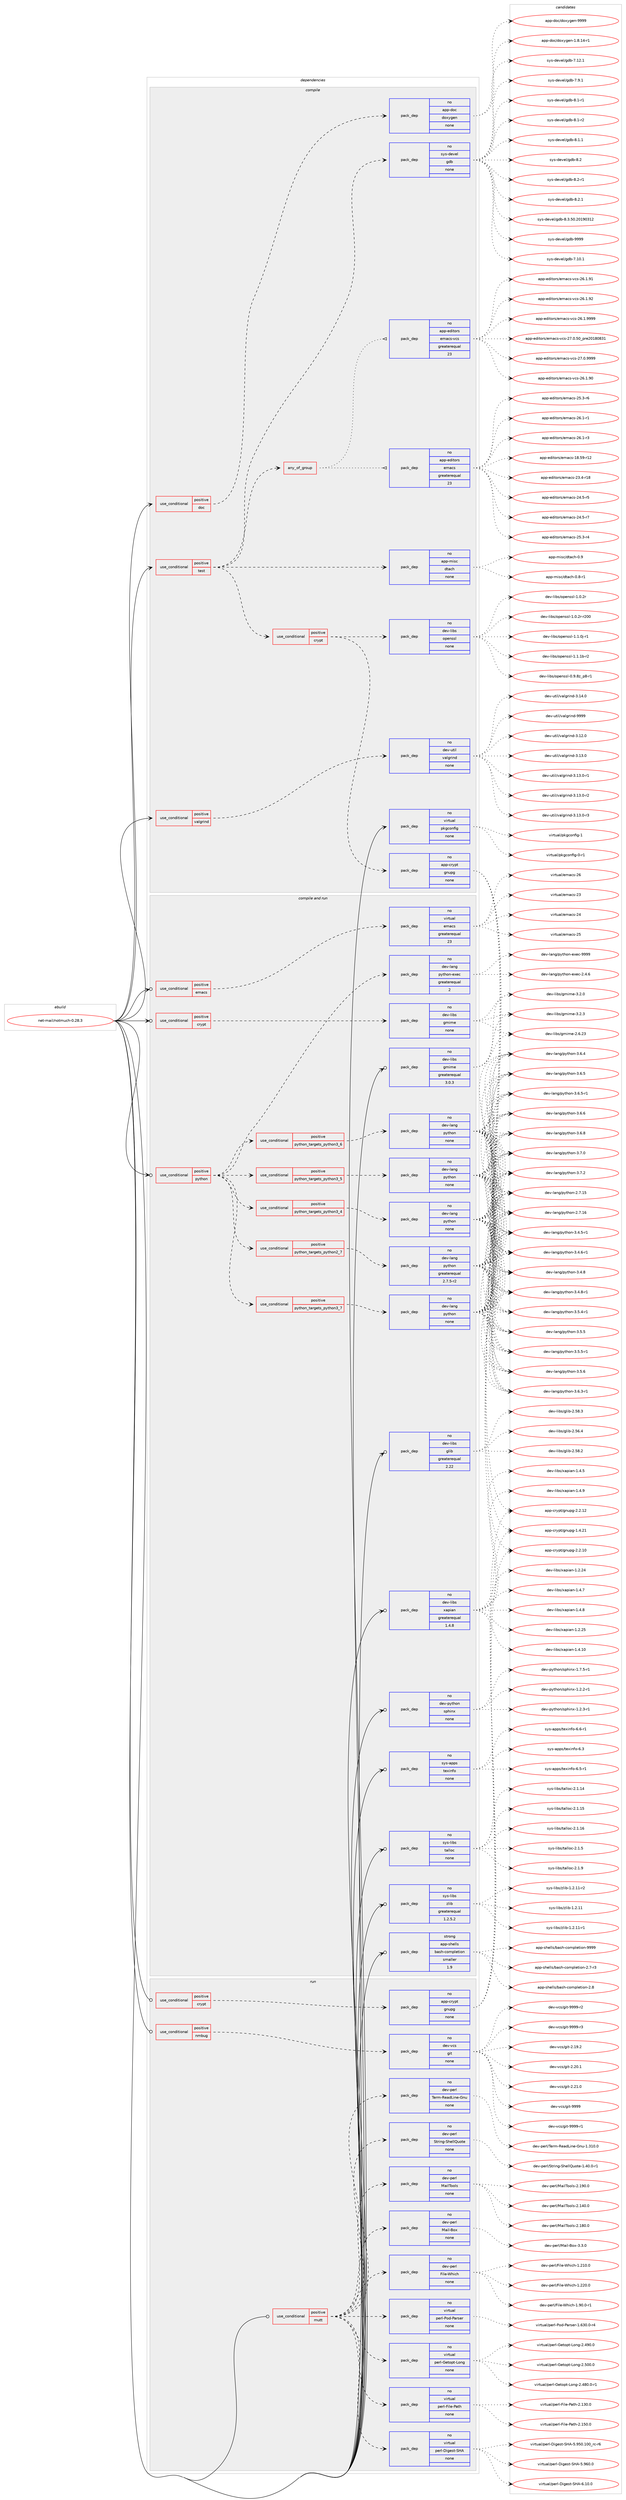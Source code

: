 digraph prolog {

# *************
# Graph options
# *************

newrank=true;
concentrate=true;
compound=true;
graph [rankdir=LR,fontname=Helvetica,fontsize=10,ranksep=1.5];#, ranksep=2.5, nodesep=0.2];
edge  [arrowhead=vee];
node  [fontname=Helvetica,fontsize=10];

# **********
# The ebuild
# **********

subgraph cluster_leftcol {
color=gray;
rank=same;
label=<<i>ebuild</i>>;
id [label="net-mail/notmuch-0.28.3", color=red, width=4, href="../net-mail/notmuch-0.28.3.svg"];
}

# ****************
# The dependencies
# ****************

subgraph cluster_midcol {
color=gray;
label=<<i>dependencies</i>>;
subgraph cluster_compile {
fillcolor="#eeeeee";
style=filled;
label=<<i>compile</i>>;
subgraph cond219 {
dependency1649 [label=<<TABLE BORDER="0" CELLBORDER="1" CELLSPACING="0" CELLPADDING="4"><TR><TD ROWSPAN="3" CELLPADDING="10">use_conditional</TD></TR><TR><TD>positive</TD></TR><TR><TD>doc</TD></TR></TABLE>>, shape=none, color=red];
subgraph pack1374 {
dependency1650 [label=<<TABLE BORDER="0" CELLBORDER="1" CELLSPACING="0" CELLPADDING="4" WIDTH="220"><TR><TD ROWSPAN="6" CELLPADDING="30">pack_dep</TD></TR><TR><TD WIDTH="110">no</TD></TR><TR><TD>app-doc</TD></TR><TR><TD>doxygen</TD></TR><TR><TD>none</TD></TR><TR><TD></TD></TR></TABLE>>, shape=none, color=blue];
}
dependency1649:e -> dependency1650:w [weight=20,style="dashed",arrowhead="vee"];
}
id:e -> dependency1649:w [weight=20,style="solid",arrowhead="vee"];
subgraph cond220 {
dependency1651 [label=<<TABLE BORDER="0" CELLBORDER="1" CELLSPACING="0" CELLPADDING="4"><TR><TD ROWSPAN="3" CELLPADDING="10">use_conditional</TD></TR><TR><TD>positive</TD></TR><TR><TD>test</TD></TR></TABLE>>, shape=none, color=red];
subgraph pack1375 {
dependency1652 [label=<<TABLE BORDER="0" CELLBORDER="1" CELLSPACING="0" CELLPADDING="4" WIDTH="220"><TR><TD ROWSPAN="6" CELLPADDING="30">pack_dep</TD></TR><TR><TD WIDTH="110">no</TD></TR><TR><TD>app-misc</TD></TR><TR><TD>dtach</TD></TR><TR><TD>none</TD></TR><TR><TD></TD></TR></TABLE>>, shape=none, color=blue];
}
dependency1651:e -> dependency1652:w [weight=20,style="dashed",arrowhead="vee"];
subgraph any55 {
dependency1653 [label=<<TABLE BORDER="0" CELLBORDER="1" CELLSPACING="0" CELLPADDING="4"><TR><TD CELLPADDING="10">any_of_group</TD></TR></TABLE>>, shape=none, color=red];subgraph pack1376 {
dependency1654 [label=<<TABLE BORDER="0" CELLBORDER="1" CELLSPACING="0" CELLPADDING="4" WIDTH="220"><TR><TD ROWSPAN="6" CELLPADDING="30">pack_dep</TD></TR><TR><TD WIDTH="110">no</TD></TR><TR><TD>app-editors</TD></TR><TR><TD>emacs</TD></TR><TR><TD>greaterequal</TD></TR><TR><TD>23</TD></TR></TABLE>>, shape=none, color=blue];
}
dependency1653:e -> dependency1654:w [weight=20,style="dotted",arrowhead="oinv"];
subgraph pack1377 {
dependency1655 [label=<<TABLE BORDER="0" CELLBORDER="1" CELLSPACING="0" CELLPADDING="4" WIDTH="220"><TR><TD ROWSPAN="6" CELLPADDING="30">pack_dep</TD></TR><TR><TD WIDTH="110">no</TD></TR><TR><TD>app-editors</TD></TR><TR><TD>emacs-vcs</TD></TR><TR><TD>greaterequal</TD></TR><TR><TD>23</TD></TR></TABLE>>, shape=none, color=blue];
}
dependency1653:e -> dependency1655:w [weight=20,style="dotted",arrowhead="oinv"];
}
dependency1651:e -> dependency1653:w [weight=20,style="dashed",arrowhead="vee"];
subgraph pack1378 {
dependency1656 [label=<<TABLE BORDER="0" CELLBORDER="1" CELLSPACING="0" CELLPADDING="4" WIDTH="220"><TR><TD ROWSPAN="6" CELLPADDING="30">pack_dep</TD></TR><TR><TD WIDTH="110">no</TD></TR><TR><TD>sys-devel</TD></TR><TR><TD>gdb</TD></TR><TR><TD>none</TD></TR><TR><TD></TD></TR></TABLE>>, shape=none, color=blue];
}
dependency1651:e -> dependency1656:w [weight=20,style="dashed",arrowhead="vee"];
subgraph cond221 {
dependency1657 [label=<<TABLE BORDER="0" CELLBORDER="1" CELLSPACING="0" CELLPADDING="4"><TR><TD ROWSPAN="3" CELLPADDING="10">use_conditional</TD></TR><TR><TD>positive</TD></TR><TR><TD>crypt</TD></TR></TABLE>>, shape=none, color=red];
subgraph pack1379 {
dependency1658 [label=<<TABLE BORDER="0" CELLBORDER="1" CELLSPACING="0" CELLPADDING="4" WIDTH="220"><TR><TD ROWSPAN="6" CELLPADDING="30">pack_dep</TD></TR><TR><TD WIDTH="110">no</TD></TR><TR><TD>app-crypt</TD></TR><TR><TD>gnupg</TD></TR><TR><TD>none</TD></TR><TR><TD></TD></TR></TABLE>>, shape=none, color=blue];
}
dependency1657:e -> dependency1658:w [weight=20,style="dashed",arrowhead="vee"];
subgraph pack1380 {
dependency1659 [label=<<TABLE BORDER="0" CELLBORDER="1" CELLSPACING="0" CELLPADDING="4" WIDTH="220"><TR><TD ROWSPAN="6" CELLPADDING="30">pack_dep</TD></TR><TR><TD WIDTH="110">no</TD></TR><TR><TD>dev-libs</TD></TR><TR><TD>openssl</TD></TR><TR><TD>none</TD></TR><TR><TD></TD></TR></TABLE>>, shape=none, color=blue];
}
dependency1657:e -> dependency1659:w [weight=20,style="dashed",arrowhead="vee"];
}
dependency1651:e -> dependency1657:w [weight=20,style="dashed",arrowhead="vee"];
}
id:e -> dependency1651:w [weight=20,style="solid",arrowhead="vee"];
subgraph cond222 {
dependency1660 [label=<<TABLE BORDER="0" CELLBORDER="1" CELLSPACING="0" CELLPADDING="4"><TR><TD ROWSPAN="3" CELLPADDING="10">use_conditional</TD></TR><TR><TD>positive</TD></TR><TR><TD>valgrind</TD></TR></TABLE>>, shape=none, color=red];
subgraph pack1381 {
dependency1661 [label=<<TABLE BORDER="0" CELLBORDER="1" CELLSPACING="0" CELLPADDING="4" WIDTH="220"><TR><TD ROWSPAN="6" CELLPADDING="30">pack_dep</TD></TR><TR><TD WIDTH="110">no</TD></TR><TR><TD>dev-util</TD></TR><TR><TD>valgrind</TD></TR><TR><TD>none</TD></TR><TR><TD></TD></TR></TABLE>>, shape=none, color=blue];
}
dependency1660:e -> dependency1661:w [weight=20,style="dashed",arrowhead="vee"];
}
id:e -> dependency1660:w [weight=20,style="solid",arrowhead="vee"];
subgraph pack1382 {
dependency1662 [label=<<TABLE BORDER="0" CELLBORDER="1" CELLSPACING="0" CELLPADDING="4" WIDTH="220"><TR><TD ROWSPAN="6" CELLPADDING="30">pack_dep</TD></TR><TR><TD WIDTH="110">no</TD></TR><TR><TD>virtual</TD></TR><TR><TD>pkgconfig</TD></TR><TR><TD>none</TD></TR><TR><TD></TD></TR></TABLE>>, shape=none, color=blue];
}
id:e -> dependency1662:w [weight=20,style="solid",arrowhead="vee"];
}
subgraph cluster_compileandrun {
fillcolor="#eeeeee";
style=filled;
label=<<i>compile and run</i>>;
subgraph cond223 {
dependency1663 [label=<<TABLE BORDER="0" CELLBORDER="1" CELLSPACING="0" CELLPADDING="4"><TR><TD ROWSPAN="3" CELLPADDING="10">use_conditional</TD></TR><TR><TD>positive</TD></TR><TR><TD>crypt</TD></TR></TABLE>>, shape=none, color=red];
subgraph pack1383 {
dependency1664 [label=<<TABLE BORDER="0" CELLBORDER="1" CELLSPACING="0" CELLPADDING="4" WIDTH="220"><TR><TD ROWSPAN="6" CELLPADDING="30">pack_dep</TD></TR><TR><TD WIDTH="110">no</TD></TR><TR><TD>dev-libs</TD></TR><TR><TD>gmime</TD></TR><TR><TD>none</TD></TR><TR><TD></TD></TR></TABLE>>, shape=none, color=blue];
}
dependency1663:e -> dependency1664:w [weight=20,style="dashed",arrowhead="vee"];
}
id:e -> dependency1663:w [weight=20,style="solid",arrowhead="odotvee"];
subgraph cond224 {
dependency1665 [label=<<TABLE BORDER="0" CELLBORDER="1" CELLSPACING="0" CELLPADDING="4"><TR><TD ROWSPAN="3" CELLPADDING="10">use_conditional</TD></TR><TR><TD>positive</TD></TR><TR><TD>emacs</TD></TR></TABLE>>, shape=none, color=red];
subgraph pack1384 {
dependency1666 [label=<<TABLE BORDER="0" CELLBORDER="1" CELLSPACING="0" CELLPADDING="4" WIDTH="220"><TR><TD ROWSPAN="6" CELLPADDING="30">pack_dep</TD></TR><TR><TD WIDTH="110">no</TD></TR><TR><TD>virtual</TD></TR><TR><TD>emacs</TD></TR><TR><TD>greaterequal</TD></TR><TR><TD>23</TD></TR></TABLE>>, shape=none, color=blue];
}
dependency1665:e -> dependency1666:w [weight=20,style="dashed",arrowhead="vee"];
}
id:e -> dependency1665:w [weight=20,style="solid",arrowhead="odotvee"];
subgraph cond225 {
dependency1667 [label=<<TABLE BORDER="0" CELLBORDER="1" CELLSPACING="0" CELLPADDING="4"><TR><TD ROWSPAN="3" CELLPADDING="10">use_conditional</TD></TR><TR><TD>positive</TD></TR><TR><TD>python</TD></TR></TABLE>>, shape=none, color=red];
subgraph cond226 {
dependency1668 [label=<<TABLE BORDER="0" CELLBORDER="1" CELLSPACING="0" CELLPADDING="4"><TR><TD ROWSPAN="3" CELLPADDING="10">use_conditional</TD></TR><TR><TD>positive</TD></TR><TR><TD>python_targets_python2_7</TD></TR></TABLE>>, shape=none, color=red];
subgraph pack1385 {
dependency1669 [label=<<TABLE BORDER="0" CELLBORDER="1" CELLSPACING="0" CELLPADDING="4" WIDTH="220"><TR><TD ROWSPAN="6" CELLPADDING="30">pack_dep</TD></TR><TR><TD WIDTH="110">no</TD></TR><TR><TD>dev-lang</TD></TR><TR><TD>python</TD></TR><TR><TD>greaterequal</TD></TR><TR><TD>2.7.5-r2</TD></TR></TABLE>>, shape=none, color=blue];
}
dependency1668:e -> dependency1669:w [weight=20,style="dashed",arrowhead="vee"];
}
dependency1667:e -> dependency1668:w [weight=20,style="dashed",arrowhead="vee"];
subgraph cond227 {
dependency1670 [label=<<TABLE BORDER="0" CELLBORDER="1" CELLSPACING="0" CELLPADDING="4"><TR><TD ROWSPAN="3" CELLPADDING="10">use_conditional</TD></TR><TR><TD>positive</TD></TR><TR><TD>python_targets_python3_4</TD></TR></TABLE>>, shape=none, color=red];
subgraph pack1386 {
dependency1671 [label=<<TABLE BORDER="0" CELLBORDER="1" CELLSPACING="0" CELLPADDING="4" WIDTH="220"><TR><TD ROWSPAN="6" CELLPADDING="30">pack_dep</TD></TR><TR><TD WIDTH="110">no</TD></TR><TR><TD>dev-lang</TD></TR><TR><TD>python</TD></TR><TR><TD>none</TD></TR><TR><TD></TD></TR></TABLE>>, shape=none, color=blue];
}
dependency1670:e -> dependency1671:w [weight=20,style="dashed",arrowhead="vee"];
}
dependency1667:e -> dependency1670:w [weight=20,style="dashed",arrowhead="vee"];
subgraph cond228 {
dependency1672 [label=<<TABLE BORDER="0" CELLBORDER="1" CELLSPACING="0" CELLPADDING="4"><TR><TD ROWSPAN="3" CELLPADDING="10">use_conditional</TD></TR><TR><TD>positive</TD></TR><TR><TD>python_targets_python3_5</TD></TR></TABLE>>, shape=none, color=red];
subgraph pack1387 {
dependency1673 [label=<<TABLE BORDER="0" CELLBORDER="1" CELLSPACING="0" CELLPADDING="4" WIDTH="220"><TR><TD ROWSPAN="6" CELLPADDING="30">pack_dep</TD></TR><TR><TD WIDTH="110">no</TD></TR><TR><TD>dev-lang</TD></TR><TR><TD>python</TD></TR><TR><TD>none</TD></TR><TR><TD></TD></TR></TABLE>>, shape=none, color=blue];
}
dependency1672:e -> dependency1673:w [weight=20,style="dashed",arrowhead="vee"];
}
dependency1667:e -> dependency1672:w [weight=20,style="dashed",arrowhead="vee"];
subgraph cond229 {
dependency1674 [label=<<TABLE BORDER="0" CELLBORDER="1" CELLSPACING="0" CELLPADDING="4"><TR><TD ROWSPAN="3" CELLPADDING="10">use_conditional</TD></TR><TR><TD>positive</TD></TR><TR><TD>python_targets_python3_6</TD></TR></TABLE>>, shape=none, color=red];
subgraph pack1388 {
dependency1675 [label=<<TABLE BORDER="0" CELLBORDER="1" CELLSPACING="0" CELLPADDING="4" WIDTH="220"><TR><TD ROWSPAN="6" CELLPADDING="30">pack_dep</TD></TR><TR><TD WIDTH="110">no</TD></TR><TR><TD>dev-lang</TD></TR><TR><TD>python</TD></TR><TR><TD>none</TD></TR><TR><TD></TD></TR></TABLE>>, shape=none, color=blue];
}
dependency1674:e -> dependency1675:w [weight=20,style="dashed",arrowhead="vee"];
}
dependency1667:e -> dependency1674:w [weight=20,style="dashed",arrowhead="vee"];
subgraph cond230 {
dependency1676 [label=<<TABLE BORDER="0" CELLBORDER="1" CELLSPACING="0" CELLPADDING="4"><TR><TD ROWSPAN="3" CELLPADDING="10">use_conditional</TD></TR><TR><TD>positive</TD></TR><TR><TD>python_targets_python3_7</TD></TR></TABLE>>, shape=none, color=red];
subgraph pack1389 {
dependency1677 [label=<<TABLE BORDER="0" CELLBORDER="1" CELLSPACING="0" CELLPADDING="4" WIDTH="220"><TR><TD ROWSPAN="6" CELLPADDING="30">pack_dep</TD></TR><TR><TD WIDTH="110">no</TD></TR><TR><TD>dev-lang</TD></TR><TR><TD>python</TD></TR><TR><TD>none</TD></TR><TR><TD></TD></TR></TABLE>>, shape=none, color=blue];
}
dependency1676:e -> dependency1677:w [weight=20,style="dashed",arrowhead="vee"];
}
dependency1667:e -> dependency1676:w [weight=20,style="dashed",arrowhead="vee"];
subgraph pack1390 {
dependency1678 [label=<<TABLE BORDER="0" CELLBORDER="1" CELLSPACING="0" CELLPADDING="4" WIDTH="220"><TR><TD ROWSPAN="6" CELLPADDING="30">pack_dep</TD></TR><TR><TD WIDTH="110">no</TD></TR><TR><TD>dev-lang</TD></TR><TR><TD>python-exec</TD></TR><TR><TD>greaterequal</TD></TR><TR><TD>2</TD></TR></TABLE>>, shape=none, color=blue];
}
dependency1667:e -> dependency1678:w [weight=20,style="dashed",arrowhead="vee"];
}
id:e -> dependency1667:w [weight=20,style="solid",arrowhead="odotvee"];
subgraph pack1391 {
dependency1679 [label=<<TABLE BORDER="0" CELLBORDER="1" CELLSPACING="0" CELLPADDING="4" WIDTH="220"><TR><TD ROWSPAN="6" CELLPADDING="30">pack_dep</TD></TR><TR><TD WIDTH="110">no</TD></TR><TR><TD>dev-libs</TD></TR><TR><TD>glib</TD></TR><TR><TD>greaterequal</TD></TR><TR><TD>2.22</TD></TR></TABLE>>, shape=none, color=blue];
}
id:e -> dependency1679:w [weight=20,style="solid",arrowhead="odotvee"];
subgraph pack1392 {
dependency1680 [label=<<TABLE BORDER="0" CELLBORDER="1" CELLSPACING="0" CELLPADDING="4" WIDTH="220"><TR><TD ROWSPAN="6" CELLPADDING="30">pack_dep</TD></TR><TR><TD WIDTH="110">no</TD></TR><TR><TD>dev-libs</TD></TR><TR><TD>gmime</TD></TR><TR><TD>greaterequal</TD></TR><TR><TD>3.0.3</TD></TR></TABLE>>, shape=none, color=blue];
}
id:e -> dependency1680:w [weight=20,style="solid",arrowhead="odotvee"];
subgraph pack1393 {
dependency1681 [label=<<TABLE BORDER="0" CELLBORDER="1" CELLSPACING="0" CELLPADDING="4" WIDTH="220"><TR><TD ROWSPAN="6" CELLPADDING="30">pack_dep</TD></TR><TR><TD WIDTH="110">no</TD></TR><TR><TD>dev-libs</TD></TR><TR><TD>xapian</TD></TR><TR><TD>greaterequal</TD></TR><TR><TD>1.4.8</TD></TR></TABLE>>, shape=none, color=blue];
}
id:e -> dependency1681:w [weight=20,style="solid",arrowhead="odotvee"];
subgraph pack1394 {
dependency1682 [label=<<TABLE BORDER="0" CELLBORDER="1" CELLSPACING="0" CELLPADDING="4" WIDTH="220"><TR><TD ROWSPAN="6" CELLPADDING="30">pack_dep</TD></TR><TR><TD WIDTH="110">no</TD></TR><TR><TD>dev-python</TD></TR><TR><TD>sphinx</TD></TR><TR><TD>none</TD></TR><TR><TD></TD></TR></TABLE>>, shape=none, color=blue];
}
id:e -> dependency1682:w [weight=20,style="solid",arrowhead="odotvee"];
subgraph pack1395 {
dependency1683 [label=<<TABLE BORDER="0" CELLBORDER="1" CELLSPACING="0" CELLPADDING="4" WIDTH="220"><TR><TD ROWSPAN="6" CELLPADDING="30">pack_dep</TD></TR><TR><TD WIDTH="110">no</TD></TR><TR><TD>sys-apps</TD></TR><TR><TD>texinfo</TD></TR><TR><TD>none</TD></TR><TR><TD></TD></TR></TABLE>>, shape=none, color=blue];
}
id:e -> dependency1683:w [weight=20,style="solid",arrowhead="odotvee"];
subgraph pack1396 {
dependency1684 [label=<<TABLE BORDER="0" CELLBORDER="1" CELLSPACING="0" CELLPADDING="4" WIDTH="220"><TR><TD ROWSPAN="6" CELLPADDING="30">pack_dep</TD></TR><TR><TD WIDTH="110">no</TD></TR><TR><TD>sys-libs</TD></TR><TR><TD>talloc</TD></TR><TR><TD>none</TD></TR><TR><TD></TD></TR></TABLE>>, shape=none, color=blue];
}
id:e -> dependency1684:w [weight=20,style="solid",arrowhead="odotvee"];
subgraph pack1397 {
dependency1685 [label=<<TABLE BORDER="0" CELLBORDER="1" CELLSPACING="0" CELLPADDING="4" WIDTH="220"><TR><TD ROWSPAN="6" CELLPADDING="30">pack_dep</TD></TR><TR><TD WIDTH="110">no</TD></TR><TR><TD>sys-libs</TD></TR><TR><TD>zlib</TD></TR><TR><TD>greaterequal</TD></TR><TR><TD>1.2.5.2</TD></TR></TABLE>>, shape=none, color=blue];
}
id:e -> dependency1685:w [weight=20,style="solid",arrowhead="odotvee"];
subgraph pack1398 {
dependency1686 [label=<<TABLE BORDER="0" CELLBORDER="1" CELLSPACING="0" CELLPADDING="4" WIDTH="220"><TR><TD ROWSPAN="6" CELLPADDING="30">pack_dep</TD></TR><TR><TD WIDTH="110">strong</TD></TR><TR><TD>app-shells</TD></TR><TR><TD>bash-completion</TD></TR><TR><TD>smaller</TD></TR><TR><TD>1.9</TD></TR></TABLE>>, shape=none, color=blue];
}
id:e -> dependency1686:w [weight=20,style="solid",arrowhead="odotvee"];
}
subgraph cluster_run {
fillcolor="#eeeeee";
style=filled;
label=<<i>run</i>>;
subgraph cond231 {
dependency1687 [label=<<TABLE BORDER="0" CELLBORDER="1" CELLSPACING="0" CELLPADDING="4"><TR><TD ROWSPAN="3" CELLPADDING="10">use_conditional</TD></TR><TR><TD>positive</TD></TR><TR><TD>crypt</TD></TR></TABLE>>, shape=none, color=red];
subgraph pack1399 {
dependency1688 [label=<<TABLE BORDER="0" CELLBORDER="1" CELLSPACING="0" CELLPADDING="4" WIDTH="220"><TR><TD ROWSPAN="6" CELLPADDING="30">pack_dep</TD></TR><TR><TD WIDTH="110">no</TD></TR><TR><TD>app-crypt</TD></TR><TR><TD>gnupg</TD></TR><TR><TD>none</TD></TR><TR><TD></TD></TR></TABLE>>, shape=none, color=blue];
}
dependency1687:e -> dependency1688:w [weight=20,style="dashed",arrowhead="vee"];
}
id:e -> dependency1687:w [weight=20,style="solid",arrowhead="odot"];
subgraph cond232 {
dependency1689 [label=<<TABLE BORDER="0" CELLBORDER="1" CELLSPACING="0" CELLPADDING="4"><TR><TD ROWSPAN="3" CELLPADDING="10">use_conditional</TD></TR><TR><TD>positive</TD></TR><TR><TD>mutt</TD></TR></TABLE>>, shape=none, color=red];
subgraph pack1400 {
dependency1690 [label=<<TABLE BORDER="0" CELLBORDER="1" CELLSPACING="0" CELLPADDING="4" WIDTH="220"><TR><TD ROWSPAN="6" CELLPADDING="30">pack_dep</TD></TR><TR><TD WIDTH="110">no</TD></TR><TR><TD>dev-perl</TD></TR><TR><TD>File-Which</TD></TR><TR><TD>none</TD></TR><TR><TD></TD></TR></TABLE>>, shape=none, color=blue];
}
dependency1689:e -> dependency1690:w [weight=20,style="dashed",arrowhead="vee"];
subgraph pack1401 {
dependency1691 [label=<<TABLE BORDER="0" CELLBORDER="1" CELLSPACING="0" CELLPADDING="4" WIDTH="220"><TR><TD ROWSPAN="6" CELLPADDING="30">pack_dep</TD></TR><TR><TD WIDTH="110">no</TD></TR><TR><TD>dev-perl</TD></TR><TR><TD>Mail-Box</TD></TR><TR><TD>none</TD></TR><TR><TD></TD></TR></TABLE>>, shape=none, color=blue];
}
dependency1689:e -> dependency1691:w [weight=20,style="dashed",arrowhead="vee"];
subgraph pack1402 {
dependency1692 [label=<<TABLE BORDER="0" CELLBORDER="1" CELLSPACING="0" CELLPADDING="4" WIDTH="220"><TR><TD ROWSPAN="6" CELLPADDING="30">pack_dep</TD></TR><TR><TD WIDTH="110">no</TD></TR><TR><TD>dev-perl</TD></TR><TR><TD>MailTools</TD></TR><TR><TD>none</TD></TR><TR><TD></TD></TR></TABLE>>, shape=none, color=blue];
}
dependency1689:e -> dependency1692:w [weight=20,style="dashed",arrowhead="vee"];
subgraph pack1403 {
dependency1693 [label=<<TABLE BORDER="0" CELLBORDER="1" CELLSPACING="0" CELLPADDING="4" WIDTH="220"><TR><TD ROWSPAN="6" CELLPADDING="30">pack_dep</TD></TR><TR><TD WIDTH="110">no</TD></TR><TR><TD>dev-perl</TD></TR><TR><TD>String-ShellQuote</TD></TR><TR><TD>none</TD></TR><TR><TD></TD></TR></TABLE>>, shape=none, color=blue];
}
dependency1689:e -> dependency1693:w [weight=20,style="dashed",arrowhead="vee"];
subgraph pack1404 {
dependency1694 [label=<<TABLE BORDER="0" CELLBORDER="1" CELLSPACING="0" CELLPADDING="4" WIDTH="220"><TR><TD ROWSPAN="6" CELLPADDING="30">pack_dep</TD></TR><TR><TD WIDTH="110">no</TD></TR><TR><TD>dev-perl</TD></TR><TR><TD>Term-ReadLine-Gnu</TD></TR><TR><TD>none</TD></TR><TR><TD></TD></TR></TABLE>>, shape=none, color=blue];
}
dependency1689:e -> dependency1694:w [weight=20,style="dashed",arrowhead="vee"];
subgraph pack1405 {
dependency1695 [label=<<TABLE BORDER="0" CELLBORDER="1" CELLSPACING="0" CELLPADDING="4" WIDTH="220"><TR><TD ROWSPAN="6" CELLPADDING="30">pack_dep</TD></TR><TR><TD WIDTH="110">no</TD></TR><TR><TD>virtual</TD></TR><TR><TD>perl-Digest-SHA</TD></TR><TR><TD>none</TD></TR><TR><TD></TD></TR></TABLE>>, shape=none, color=blue];
}
dependency1689:e -> dependency1695:w [weight=20,style="dashed",arrowhead="vee"];
subgraph pack1406 {
dependency1696 [label=<<TABLE BORDER="0" CELLBORDER="1" CELLSPACING="0" CELLPADDING="4" WIDTH="220"><TR><TD ROWSPAN="6" CELLPADDING="30">pack_dep</TD></TR><TR><TD WIDTH="110">no</TD></TR><TR><TD>virtual</TD></TR><TR><TD>perl-File-Path</TD></TR><TR><TD>none</TD></TR><TR><TD></TD></TR></TABLE>>, shape=none, color=blue];
}
dependency1689:e -> dependency1696:w [weight=20,style="dashed",arrowhead="vee"];
subgraph pack1407 {
dependency1697 [label=<<TABLE BORDER="0" CELLBORDER="1" CELLSPACING="0" CELLPADDING="4" WIDTH="220"><TR><TD ROWSPAN="6" CELLPADDING="30">pack_dep</TD></TR><TR><TD WIDTH="110">no</TD></TR><TR><TD>virtual</TD></TR><TR><TD>perl-Getopt-Long</TD></TR><TR><TD>none</TD></TR><TR><TD></TD></TR></TABLE>>, shape=none, color=blue];
}
dependency1689:e -> dependency1697:w [weight=20,style="dashed",arrowhead="vee"];
subgraph pack1408 {
dependency1698 [label=<<TABLE BORDER="0" CELLBORDER="1" CELLSPACING="0" CELLPADDING="4" WIDTH="220"><TR><TD ROWSPAN="6" CELLPADDING="30">pack_dep</TD></TR><TR><TD WIDTH="110">no</TD></TR><TR><TD>virtual</TD></TR><TR><TD>perl-Pod-Parser</TD></TR><TR><TD>none</TD></TR><TR><TD></TD></TR></TABLE>>, shape=none, color=blue];
}
dependency1689:e -> dependency1698:w [weight=20,style="dashed",arrowhead="vee"];
}
id:e -> dependency1689:w [weight=20,style="solid",arrowhead="odot"];
subgraph cond233 {
dependency1699 [label=<<TABLE BORDER="0" CELLBORDER="1" CELLSPACING="0" CELLPADDING="4"><TR><TD ROWSPAN="3" CELLPADDING="10">use_conditional</TD></TR><TR><TD>positive</TD></TR><TR><TD>nmbug</TD></TR></TABLE>>, shape=none, color=red];
subgraph pack1409 {
dependency1700 [label=<<TABLE BORDER="0" CELLBORDER="1" CELLSPACING="0" CELLPADDING="4" WIDTH="220"><TR><TD ROWSPAN="6" CELLPADDING="30">pack_dep</TD></TR><TR><TD WIDTH="110">no</TD></TR><TR><TD>dev-vcs</TD></TR><TR><TD>git</TD></TR><TR><TD>none</TD></TR><TR><TD></TD></TR></TABLE>>, shape=none, color=blue];
}
dependency1699:e -> dependency1700:w [weight=20,style="dashed",arrowhead="vee"];
}
id:e -> dependency1699:w [weight=20,style="solid",arrowhead="odot"];
}
}

# **************
# The candidates
# **************

subgraph cluster_choices {
rank=same;
color=gray;
label=<<i>candidates</i>>;

subgraph choice1374 {
color=black;
nodesep=1;
choice97112112451001119947100111120121103101110454946564649524511449 [label="app-doc/doxygen-1.8.14-r1", color=red, width=4,href="../app-doc/doxygen-1.8.14-r1.svg"];
choice971121124510011199471001111201211031011104557575757 [label="app-doc/doxygen-9999", color=red, width=4,href="../app-doc/doxygen-9999.svg"];
dependency1650:e -> choice97112112451001119947100111120121103101110454946564649524511449:w [style=dotted,weight="100"];
dependency1650:e -> choice971121124510011199471001111201211031011104557575757:w [style=dotted,weight="100"];
}
subgraph choice1375 {
color=black;
nodesep=1;
choice971121124510910511599471001169799104454846564511449 [label="app-misc/dtach-0.8-r1", color=red, width=4,href="../app-misc/dtach-0.8-r1.svg"];
choice97112112451091051159947100116979910445484657 [label="app-misc/dtach-0.9", color=red, width=4,href="../app-misc/dtach-0.9.svg"];
dependency1652:e -> choice971121124510910511599471001169799104454846564511449:w [style=dotted,weight="100"];
dependency1652:e -> choice97112112451091051159947100116979910445484657:w [style=dotted,weight="100"];
}
subgraph choice1376 {
color=black;
nodesep=1;
choice9711211245101100105116111114115471011099799115454956465357451144950 [label="app-editors/emacs-18.59-r12", color=red, width=4,href="../app-editors/emacs-18.59-r12.svg"];
choice97112112451011001051161111141154710110997991154550514652451144956 [label="app-editors/emacs-23.4-r18", color=red, width=4,href="../app-editors/emacs-23.4-r18.svg"];
choice971121124510110010511611111411547101109979911545505246534511453 [label="app-editors/emacs-24.5-r5", color=red, width=4,href="../app-editors/emacs-24.5-r5.svg"];
choice971121124510110010511611111411547101109979911545505246534511455 [label="app-editors/emacs-24.5-r7", color=red, width=4,href="../app-editors/emacs-24.5-r7.svg"];
choice971121124510110010511611111411547101109979911545505346514511452 [label="app-editors/emacs-25.3-r4", color=red, width=4,href="../app-editors/emacs-25.3-r4.svg"];
choice971121124510110010511611111411547101109979911545505346514511454 [label="app-editors/emacs-25.3-r6", color=red, width=4,href="../app-editors/emacs-25.3-r6.svg"];
choice971121124510110010511611111411547101109979911545505446494511449 [label="app-editors/emacs-26.1-r1", color=red, width=4,href="../app-editors/emacs-26.1-r1.svg"];
choice971121124510110010511611111411547101109979911545505446494511451 [label="app-editors/emacs-26.1-r3", color=red, width=4,href="../app-editors/emacs-26.1-r3.svg"];
dependency1654:e -> choice9711211245101100105116111114115471011099799115454956465357451144950:w [style=dotted,weight="100"];
dependency1654:e -> choice97112112451011001051161111141154710110997991154550514652451144956:w [style=dotted,weight="100"];
dependency1654:e -> choice971121124510110010511611111411547101109979911545505246534511453:w [style=dotted,weight="100"];
dependency1654:e -> choice971121124510110010511611111411547101109979911545505246534511455:w [style=dotted,weight="100"];
dependency1654:e -> choice971121124510110010511611111411547101109979911545505346514511452:w [style=dotted,weight="100"];
dependency1654:e -> choice971121124510110010511611111411547101109979911545505346514511454:w [style=dotted,weight="100"];
dependency1654:e -> choice971121124510110010511611111411547101109979911545505446494511449:w [style=dotted,weight="100"];
dependency1654:e -> choice971121124510110010511611111411547101109979911545505446494511451:w [style=dotted,weight="100"];
}
subgraph choice1377 {
color=black;
nodesep=1;
choice971121124510110010511611111411547101109979911545118991154550544649465748 [label="app-editors/emacs-vcs-26.1.90", color=red, width=4,href="../app-editors/emacs-vcs-26.1.90.svg"];
choice971121124510110010511611111411547101109979911545118991154550544649465749 [label="app-editors/emacs-vcs-26.1.91", color=red, width=4,href="../app-editors/emacs-vcs-26.1.91.svg"];
choice971121124510110010511611111411547101109979911545118991154550544649465750 [label="app-editors/emacs-vcs-26.1.92", color=red, width=4,href="../app-editors/emacs-vcs-26.1.92.svg"];
choice9711211245101100105116111114115471011099799115451189911545505446494657575757 [label="app-editors/emacs-vcs-26.1.9999", color=red, width=4,href="../app-editors/emacs-vcs-26.1.9999.svg"];
choice971121124510110010511611111411547101109979911545118991154550554648465348951121141015048495648565149 [label="app-editors/emacs-vcs-27.0.50_pre20180831", color=red, width=4,href="../app-editors/emacs-vcs-27.0.50_pre20180831.svg"];
choice9711211245101100105116111114115471011099799115451189911545505546484657575757 [label="app-editors/emacs-vcs-27.0.9999", color=red, width=4,href="../app-editors/emacs-vcs-27.0.9999.svg"];
dependency1655:e -> choice971121124510110010511611111411547101109979911545118991154550544649465748:w [style=dotted,weight="100"];
dependency1655:e -> choice971121124510110010511611111411547101109979911545118991154550544649465749:w [style=dotted,weight="100"];
dependency1655:e -> choice971121124510110010511611111411547101109979911545118991154550544649465750:w [style=dotted,weight="100"];
dependency1655:e -> choice9711211245101100105116111114115471011099799115451189911545505446494657575757:w [style=dotted,weight="100"];
dependency1655:e -> choice971121124510110010511611111411547101109979911545118991154550554648465348951121141015048495648565149:w [style=dotted,weight="100"];
dependency1655:e -> choice9711211245101100105116111114115471011099799115451189911545505546484657575757:w [style=dotted,weight="100"];
}
subgraph choice1378 {
color=black;
nodesep=1;
choice11512111545100101118101108471031009845554649484649 [label="sys-devel/gdb-7.10.1", color=red, width=4,href="../sys-devel/gdb-7.10.1.svg"];
choice11512111545100101118101108471031009845554649504649 [label="sys-devel/gdb-7.12.1", color=red, width=4,href="../sys-devel/gdb-7.12.1.svg"];
choice115121115451001011181011084710310098455546574649 [label="sys-devel/gdb-7.9.1", color=red, width=4,href="../sys-devel/gdb-7.9.1.svg"];
choice115121115451001011181011084710310098455646494511449 [label="sys-devel/gdb-8.1-r1", color=red, width=4,href="../sys-devel/gdb-8.1-r1.svg"];
choice115121115451001011181011084710310098455646494511450 [label="sys-devel/gdb-8.1-r2", color=red, width=4,href="../sys-devel/gdb-8.1-r2.svg"];
choice115121115451001011181011084710310098455646494649 [label="sys-devel/gdb-8.1.1", color=red, width=4,href="../sys-devel/gdb-8.1.1.svg"];
choice11512111545100101118101108471031009845564650 [label="sys-devel/gdb-8.2", color=red, width=4,href="../sys-devel/gdb-8.2.svg"];
choice115121115451001011181011084710310098455646504511449 [label="sys-devel/gdb-8.2-r1", color=red, width=4,href="../sys-devel/gdb-8.2-r1.svg"];
choice115121115451001011181011084710310098455646504649 [label="sys-devel/gdb-8.2.1", color=red, width=4,href="../sys-devel/gdb-8.2.1.svg"];
choice11512111545100101118101108471031009845564651465348465048495748514950 [label="sys-devel/gdb-8.3.50.20190312", color=red, width=4,href="../sys-devel/gdb-8.3.50.20190312.svg"];
choice1151211154510010111810110847103100984557575757 [label="sys-devel/gdb-9999", color=red, width=4,href="../sys-devel/gdb-9999.svg"];
dependency1656:e -> choice11512111545100101118101108471031009845554649484649:w [style=dotted,weight="100"];
dependency1656:e -> choice11512111545100101118101108471031009845554649504649:w [style=dotted,weight="100"];
dependency1656:e -> choice115121115451001011181011084710310098455546574649:w [style=dotted,weight="100"];
dependency1656:e -> choice115121115451001011181011084710310098455646494511449:w [style=dotted,weight="100"];
dependency1656:e -> choice115121115451001011181011084710310098455646494511450:w [style=dotted,weight="100"];
dependency1656:e -> choice115121115451001011181011084710310098455646494649:w [style=dotted,weight="100"];
dependency1656:e -> choice11512111545100101118101108471031009845564650:w [style=dotted,weight="100"];
dependency1656:e -> choice115121115451001011181011084710310098455646504511449:w [style=dotted,weight="100"];
dependency1656:e -> choice115121115451001011181011084710310098455646504649:w [style=dotted,weight="100"];
dependency1656:e -> choice11512111545100101118101108471031009845564651465348465048495748514950:w [style=dotted,weight="100"];
dependency1656:e -> choice1151211154510010111810110847103100984557575757:w [style=dotted,weight="100"];
}
subgraph choice1379 {
color=black;
nodesep=1;
choice9711211245991141211121164710311011711210345494652465049 [label="app-crypt/gnupg-1.4.21", color=red, width=4,href="../app-crypt/gnupg-1.4.21.svg"];
choice9711211245991141211121164710311011711210345504650464948 [label="app-crypt/gnupg-2.2.10", color=red, width=4,href="../app-crypt/gnupg-2.2.10.svg"];
choice9711211245991141211121164710311011711210345504650464950 [label="app-crypt/gnupg-2.2.12", color=red, width=4,href="../app-crypt/gnupg-2.2.12.svg"];
dependency1658:e -> choice9711211245991141211121164710311011711210345494652465049:w [style=dotted,weight="100"];
dependency1658:e -> choice9711211245991141211121164710311011711210345504650464948:w [style=dotted,weight="100"];
dependency1658:e -> choice9711211245991141211121164710311011711210345504650464950:w [style=dotted,weight="100"];
}
subgraph choice1380 {
color=black;
nodesep=1;
choice10010111845108105981154711111210111011511510845484657465612295112564511449 [label="dev-libs/openssl-0.9.8z_p8-r1", color=red, width=4,href="../dev-libs/openssl-0.9.8z_p8-r1.svg"];
choice100101118451081059811547111112101110115115108454946484650114 [label="dev-libs/openssl-1.0.2r", color=red, width=4,href="../dev-libs/openssl-1.0.2r.svg"];
choice10010111845108105981154711111210111011511510845494648465011445114504848 [label="dev-libs/openssl-1.0.2r-r200", color=red, width=4,href="../dev-libs/openssl-1.0.2r-r200.svg"];
choice1001011184510810598115471111121011101151151084549464946481064511449 [label="dev-libs/openssl-1.1.0j-r1", color=red, width=4,href="../dev-libs/openssl-1.1.0j-r1.svg"];
choice100101118451081059811547111112101110115115108454946494649984511450 [label="dev-libs/openssl-1.1.1b-r2", color=red, width=4,href="../dev-libs/openssl-1.1.1b-r2.svg"];
dependency1659:e -> choice10010111845108105981154711111210111011511510845484657465612295112564511449:w [style=dotted,weight="100"];
dependency1659:e -> choice100101118451081059811547111112101110115115108454946484650114:w [style=dotted,weight="100"];
dependency1659:e -> choice10010111845108105981154711111210111011511510845494648465011445114504848:w [style=dotted,weight="100"];
dependency1659:e -> choice1001011184510810598115471111121011101151151084549464946481064511449:w [style=dotted,weight="100"];
dependency1659:e -> choice100101118451081059811547111112101110115115108454946494649984511450:w [style=dotted,weight="100"];
}
subgraph choice1381 {
color=black;
nodesep=1;
choice10010111845117116105108471189710810311410511010045514649504648 [label="dev-util/valgrind-3.12.0", color=red, width=4,href="../dev-util/valgrind-3.12.0.svg"];
choice10010111845117116105108471189710810311410511010045514649514648 [label="dev-util/valgrind-3.13.0", color=red, width=4,href="../dev-util/valgrind-3.13.0.svg"];
choice100101118451171161051084711897108103114105110100455146495146484511449 [label="dev-util/valgrind-3.13.0-r1", color=red, width=4,href="../dev-util/valgrind-3.13.0-r1.svg"];
choice100101118451171161051084711897108103114105110100455146495146484511450 [label="dev-util/valgrind-3.13.0-r2", color=red, width=4,href="../dev-util/valgrind-3.13.0-r2.svg"];
choice100101118451171161051084711897108103114105110100455146495146484511451 [label="dev-util/valgrind-3.13.0-r3", color=red, width=4,href="../dev-util/valgrind-3.13.0-r3.svg"];
choice10010111845117116105108471189710810311410511010045514649524648 [label="dev-util/valgrind-3.14.0", color=red, width=4,href="../dev-util/valgrind-3.14.0.svg"];
choice1001011184511711610510847118971081031141051101004557575757 [label="dev-util/valgrind-9999", color=red, width=4,href="../dev-util/valgrind-9999.svg"];
dependency1661:e -> choice10010111845117116105108471189710810311410511010045514649504648:w [style=dotted,weight="100"];
dependency1661:e -> choice10010111845117116105108471189710810311410511010045514649514648:w [style=dotted,weight="100"];
dependency1661:e -> choice100101118451171161051084711897108103114105110100455146495146484511449:w [style=dotted,weight="100"];
dependency1661:e -> choice100101118451171161051084711897108103114105110100455146495146484511450:w [style=dotted,weight="100"];
dependency1661:e -> choice100101118451171161051084711897108103114105110100455146495146484511451:w [style=dotted,weight="100"];
dependency1661:e -> choice10010111845117116105108471189710810311410511010045514649524648:w [style=dotted,weight="100"];
dependency1661:e -> choice1001011184511711610510847118971081031141051101004557575757:w [style=dotted,weight="100"];
}
subgraph choice1382 {
color=black;
nodesep=1;
choice11810511411611797108471121071039911111010210510345484511449 [label="virtual/pkgconfig-0-r1", color=red, width=4,href="../virtual/pkgconfig-0-r1.svg"];
choice1181051141161179710847112107103991111101021051034549 [label="virtual/pkgconfig-1", color=red, width=4,href="../virtual/pkgconfig-1.svg"];
dependency1662:e -> choice11810511411611797108471121071039911111010210510345484511449:w [style=dotted,weight="100"];
dependency1662:e -> choice1181051141161179710847112107103991111101021051034549:w [style=dotted,weight="100"];
}
subgraph choice1383 {
color=black;
nodesep=1;
choice10010111845108105981154710310910510910145504654465051 [label="dev-libs/gmime-2.6.23", color=red, width=4,href="../dev-libs/gmime-2.6.23.svg"];
choice100101118451081059811547103109105109101455146504648 [label="dev-libs/gmime-3.2.0", color=red, width=4,href="../dev-libs/gmime-3.2.0.svg"];
choice100101118451081059811547103109105109101455146504651 [label="dev-libs/gmime-3.2.3", color=red, width=4,href="../dev-libs/gmime-3.2.3.svg"];
dependency1664:e -> choice10010111845108105981154710310910510910145504654465051:w [style=dotted,weight="100"];
dependency1664:e -> choice100101118451081059811547103109105109101455146504648:w [style=dotted,weight="100"];
dependency1664:e -> choice100101118451081059811547103109105109101455146504651:w [style=dotted,weight="100"];
}
subgraph choice1384 {
color=black;
nodesep=1;
choice11810511411611797108471011099799115455051 [label="virtual/emacs-23", color=red, width=4,href="../virtual/emacs-23.svg"];
choice11810511411611797108471011099799115455052 [label="virtual/emacs-24", color=red, width=4,href="../virtual/emacs-24.svg"];
choice11810511411611797108471011099799115455053 [label="virtual/emacs-25", color=red, width=4,href="../virtual/emacs-25.svg"];
choice11810511411611797108471011099799115455054 [label="virtual/emacs-26", color=red, width=4,href="../virtual/emacs-26.svg"];
dependency1666:e -> choice11810511411611797108471011099799115455051:w [style=dotted,weight="100"];
dependency1666:e -> choice11810511411611797108471011099799115455052:w [style=dotted,weight="100"];
dependency1666:e -> choice11810511411611797108471011099799115455053:w [style=dotted,weight="100"];
dependency1666:e -> choice11810511411611797108471011099799115455054:w [style=dotted,weight="100"];
}
subgraph choice1385 {
color=black;
nodesep=1;
choice10010111845108971101034711212111610411111045504655464953 [label="dev-lang/python-2.7.15", color=red, width=4,href="../dev-lang/python-2.7.15.svg"];
choice10010111845108971101034711212111610411111045504655464954 [label="dev-lang/python-2.7.16", color=red, width=4,href="../dev-lang/python-2.7.16.svg"];
choice1001011184510897110103471121211161041111104551465246534511449 [label="dev-lang/python-3.4.5-r1", color=red, width=4,href="../dev-lang/python-3.4.5-r1.svg"];
choice1001011184510897110103471121211161041111104551465246544511449 [label="dev-lang/python-3.4.6-r1", color=red, width=4,href="../dev-lang/python-3.4.6-r1.svg"];
choice100101118451089711010347112121116104111110455146524656 [label="dev-lang/python-3.4.8", color=red, width=4,href="../dev-lang/python-3.4.8.svg"];
choice1001011184510897110103471121211161041111104551465246564511449 [label="dev-lang/python-3.4.8-r1", color=red, width=4,href="../dev-lang/python-3.4.8-r1.svg"];
choice1001011184510897110103471121211161041111104551465346524511449 [label="dev-lang/python-3.5.4-r1", color=red, width=4,href="../dev-lang/python-3.5.4-r1.svg"];
choice100101118451089711010347112121116104111110455146534653 [label="dev-lang/python-3.5.5", color=red, width=4,href="../dev-lang/python-3.5.5.svg"];
choice1001011184510897110103471121211161041111104551465346534511449 [label="dev-lang/python-3.5.5-r1", color=red, width=4,href="../dev-lang/python-3.5.5-r1.svg"];
choice100101118451089711010347112121116104111110455146534654 [label="dev-lang/python-3.5.6", color=red, width=4,href="../dev-lang/python-3.5.6.svg"];
choice1001011184510897110103471121211161041111104551465446514511449 [label="dev-lang/python-3.6.3-r1", color=red, width=4,href="../dev-lang/python-3.6.3-r1.svg"];
choice100101118451089711010347112121116104111110455146544652 [label="dev-lang/python-3.6.4", color=red, width=4,href="../dev-lang/python-3.6.4.svg"];
choice100101118451089711010347112121116104111110455146544653 [label="dev-lang/python-3.6.5", color=red, width=4,href="../dev-lang/python-3.6.5.svg"];
choice1001011184510897110103471121211161041111104551465446534511449 [label="dev-lang/python-3.6.5-r1", color=red, width=4,href="../dev-lang/python-3.6.5-r1.svg"];
choice100101118451089711010347112121116104111110455146544654 [label="dev-lang/python-3.6.6", color=red, width=4,href="../dev-lang/python-3.6.6.svg"];
choice100101118451089711010347112121116104111110455146544656 [label="dev-lang/python-3.6.8", color=red, width=4,href="../dev-lang/python-3.6.8.svg"];
choice100101118451089711010347112121116104111110455146554648 [label="dev-lang/python-3.7.0", color=red, width=4,href="../dev-lang/python-3.7.0.svg"];
choice100101118451089711010347112121116104111110455146554650 [label="dev-lang/python-3.7.2", color=red, width=4,href="../dev-lang/python-3.7.2.svg"];
dependency1669:e -> choice10010111845108971101034711212111610411111045504655464953:w [style=dotted,weight="100"];
dependency1669:e -> choice10010111845108971101034711212111610411111045504655464954:w [style=dotted,weight="100"];
dependency1669:e -> choice1001011184510897110103471121211161041111104551465246534511449:w [style=dotted,weight="100"];
dependency1669:e -> choice1001011184510897110103471121211161041111104551465246544511449:w [style=dotted,weight="100"];
dependency1669:e -> choice100101118451089711010347112121116104111110455146524656:w [style=dotted,weight="100"];
dependency1669:e -> choice1001011184510897110103471121211161041111104551465246564511449:w [style=dotted,weight="100"];
dependency1669:e -> choice1001011184510897110103471121211161041111104551465346524511449:w [style=dotted,weight="100"];
dependency1669:e -> choice100101118451089711010347112121116104111110455146534653:w [style=dotted,weight="100"];
dependency1669:e -> choice1001011184510897110103471121211161041111104551465346534511449:w [style=dotted,weight="100"];
dependency1669:e -> choice100101118451089711010347112121116104111110455146534654:w [style=dotted,weight="100"];
dependency1669:e -> choice1001011184510897110103471121211161041111104551465446514511449:w [style=dotted,weight="100"];
dependency1669:e -> choice100101118451089711010347112121116104111110455146544652:w [style=dotted,weight="100"];
dependency1669:e -> choice100101118451089711010347112121116104111110455146544653:w [style=dotted,weight="100"];
dependency1669:e -> choice1001011184510897110103471121211161041111104551465446534511449:w [style=dotted,weight="100"];
dependency1669:e -> choice100101118451089711010347112121116104111110455146544654:w [style=dotted,weight="100"];
dependency1669:e -> choice100101118451089711010347112121116104111110455146544656:w [style=dotted,weight="100"];
dependency1669:e -> choice100101118451089711010347112121116104111110455146554648:w [style=dotted,weight="100"];
dependency1669:e -> choice100101118451089711010347112121116104111110455146554650:w [style=dotted,weight="100"];
}
subgraph choice1386 {
color=black;
nodesep=1;
choice10010111845108971101034711212111610411111045504655464953 [label="dev-lang/python-2.7.15", color=red, width=4,href="../dev-lang/python-2.7.15.svg"];
choice10010111845108971101034711212111610411111045504655464954 [label="dev-lang/python-2.7.16", color=red, width=4,href="../dev-lang/python-2.7.16.svg"];
choice1001011184510897110103471121211161041111104551465246534511449 [label="dev-lang/python-3.4.5-r1", color=red, width=4,href="../dev-lang/python-3.4.5-r1.svg"];
choice1001011184510897110103471121211161041111104551465246544511449 [label="dev-lang/python-3.4.6-r1", color=red, width=4,href="../dev-lang/python-3.4.6-r1.svg"];
choice100101118451089711010347112121116104111110455146524656 [label="dev-lang/python-3.4.8", color=red, width=4,href="../dev-lang/python-3.4.8.svg"];
choice1001011184510897110103471121211161041111104551465246564511449 [label="dev-lang/python-3.4.8-r1", color=red, width=4,href="../dev-lang/python-3.4.8-r1.svg"];
choice1001011184510897110103471121211161041111104551465346524511449 [label="dev-lang/python-3.5.4-r1", color=red, width=4,href="../dev-lang/python-3.5.4-r1.svg"];
choice100101118451089711010347112121116104111110455146534653 [label="dev-lang/python-3.5.5", color=red, width=4,href="../dev-lang/python-3.5.5.svg"];
choice1001011184510897110103471121211161041111104551465346534511449 [label="dev-lang/python-3.5.5-r1", color=red, width=4,href="../dev-lang/python-3.5.5-r1.svg"];
choice100101118451089711010347112121116104111110455146534654 [label="dev-lang/python-3.5.6", color=red, width=4,href="../dev-lang/python-3.5.6.svg"];
choice1001011184510897110103471121211161041111104551465446514511449 [label="dev-lang/python-3.6.3-r1", color=red, width=4,href="../dev-lang/python-3.6.3-r1.svg"];
choice100101118451089711010347112121116104111110455146544652 [label="dev-lang/python-3.6.4", color=red, width=4,href="../dev-lang/python-3.6.4.svg"];
choice100101118451089711010347112121116104111110455146544653 [label="dev-lang/python-3.6.5", color=red, width=4,href="../dev-lang/python-3.6.5.svg"];
choice1001011184510897110103471121211161041111104551465446534511449 [label="dev-lang/python-3.6.5-r1", color=red, width=4,href="../dev-lang/python-3.6.5-r1.svg"];
choice100101118451089711010347112121116104111110455146544654 [label="dev-lang/python-3.6.6", color=red, width=4,href="../dev-lang/python-3.6.6.svg"];
choice100101118451089711010347112121116104111110455146544656 [label="dev-lang/python-3.6.8", color=red, width=4,href="../dev-lang/python-3.6.8.svg"];
choice100101118451089711010347112121116104111110455146554648 [label="dev-lang/python-3.7.0", color=red, width=4,href="../dev-lang/python-3.7.0.svg"];
choice100101118451089711010347112121116104111110455146554650 [label="dev-lang/python-3.7.2", color=red, width=4,href="../dev-lang/python-3.7.2.svg"];
dependency1671:e -> choice10010111845108971101034711212111610411111045504655464953:w [style=dotted,weight="100"];
dependency1671:e -> choice10010111845108971101034711212111610411111045504655464954:w [style=dotted,weight="100"];
dependency1671:e -> choice1001011184510897110103471121211161041111104551465246534511449:w [style=dotted,weight="100"];
dependency1671:e -> choice1001011184510897110103471121211161041111104551465246544511449:w [style=dotted,weight="100"];
dependency1671:e -> choice100101118451089711010347112121116104111110455146524656:w [style=dotted,weight="100"];
dependency1671:e -> choice1001011184510897110103471121211161041111104551465246564511449:w [style=dotted,weight="100"];
dependency1671:e -> choice1001011184510897110103471121211161041111104551465346524511449:w [style=dotted,weight="100"];
dependency1671:e -> choice100101118451089711010347112121116104111110455146534653:w [style=dotted,weight="100"];
dependency1671:e -> choice1001011184510897110103471121211161041111104551465346534511449:w [style=dotted,weight="100"];
dependency1671:e -> choice100101118451089711010347112121116104111110455146534654:w [style=dotted,weight="100"];
dependency1671:e -> choice1001011184510897110103471121211161041111104551465446514511449:w [style=dotted,weight="100"];
dependency1671:e -> choice100101118451089711010347112121116104111110455146544652:w [style=dotted,weight="100"];
dependency1671:e -> choice100101118451089711010347112121116104111110455146544653:w [style=dotted,weight="100"];
dependency1671:e -> choice1001011184510897110103471121211161041111104551465446534511449:w [style=dotted,weight="100"];
dependency1671:e -> choice100101118451089711010347112121116104111110455146544654:w [style=dotted,weight="100"];
dependency1671:e -> choice100101118451089711010347112121116104111110455146544656:w [style=dotted,weight="100"];
dependency1671:e -> choice100101118451089711010347112121116104111110455146554648:w [style=dotted,weight="100"];
dependency1671:e -> choice100101118451089711010347112121116104111110455146554650:w [style=dotted,weight="100"];
}
subgraph choice1387 {
color=black;
nodesep=1;
choice10010111845108971101034711212111610411111045504655464953 [label="dev-lang/python-2.7.15", color=red, width=4,href="../dev-lang/python-2.7.15.svg"];
choice10010111845108971101034711212111610411111045504655464954 [label="dev-lang/python-2.7.16", color=red, width=4,href="../dev-lang/python-2.7.16.svg"];
choice1001011184510897110103471121211161041111104551465246534511449 [label="dev-lang/python-3.4.5-r1", color=red, width=4,href="../dev-lang/python-3.4.5-r1.svg"];
choice1001011184510897110103471121211161041111104551465246544511449 [label="dev-lang/python-3.4.6-r1", color=red, width=4,href="../dev-lang/python-3.4.6-r1.svg"];
choice100101118451089711010347112121116104111110455146524656 [label="dev-lang/python-3.4.8", color=red, width=4,href="../dev-lang/python-3.4.8.svg"];
choice1001011184510897110103471121211161041111104551465246564511449 [label="dev-lang/python-3.4.8-r1", color=red, width=4,href="../dev-lang/python-3.4.8-r1.svg"];
choice1001011184510897110103471121211161041111104551465346524511449 [label="dev-lang/python-3.5.4-r1", color=red, width=4,href="../dev-lang/python-3.5.4-r1.svg"];
choice100101118451089711010347112121116104111110455146534653 [label="dev-lang/python-3.5.5", color=red, width=4,href="../dev-lang/python-3.5.5.svg"];
choice1001011184510897110103471121211161041111104551465346534511449 [label="dev-lang/python-3.5.5-r1", color=red, width=4,href="../dev-lang/python-3.5.5-r1.svg"];
choice100101118451089711010347112121116104111110455146534654 [label="dev-lang/python-3.5.6", color=red, width=4,href="../dev-lang/python-3.5.6.svg"];
choice1001011184510897110103471121211161041111104551465446514511449 [label="dev-lang/python-3.6.3-r1", color=red, width=4,href="../dev-lang/python-3.6.3-r1.svg"];
choice100101118451089711010347112121116104111110455146544652 [label="dev-lang/python-3.6.4", color=red, width=4,href="../dev-lang/python-3.6.4.svg"];
choice100101118451089711010347112121116104111110455146544653 [label="dev-lang/python-3.6.5", color=red, width=4,href="../dev-lang/python-3.6.5.svg"];
choice1001011184510897110103471121211161041111104551465446534511449 [label="dev-lang/python-3.6.5-r1", color=red, width=4,href="../dev-lang/python-3.6.5-r1.svg"];
choice100101118451089711010347112121116104111110455146544654 [label="dev-lang/python-3.6.6", color=red, width=4,href="../dev-lang/python-3.6.6.svg"];
choice100101118451089711010347112121116104111110455146544656 [label="dev-lang/python-3.6.8", color=red, width=4,href="../dev-lang/python-3.6.8.svg"];
choice100101118451089711010347112121116104111110455146554648 [label="dev-lang/python-3.7.0", color=red, width=4,href="../dev-lang/python-3.7.0.svg"];
choice100101118451089711010347112121116104111110455146554650 [label="dev-lang/python-3.7.2", color=red, width=4,href="../dev-lang/python-3.7.2.svg"];
dependency1673:e -> choice10010111845108971101034711212111610411111045504655464953:w [style=dotted,weight="100"];
dependency1673:e -> choice10010111845108971101034711212111610411111045504655464954:w [style=dotted,weight="100"];
dependency1673:e -> choice1001011184510897110103471121211161041111104551465246534511449:w [style=dotted,weight="100"];
dependency1673:e -> choice1001011184510897110103471121211161041111104551465246544511449:w [style=dotted,weight="100"];
dependency1673:e -> choice100101118451089711010347112121116104111110455146524656:w [style=dotted,weight="100"];
dependency1673:e -> choice1001011184510897110103471121211161041111104551465246564511449:w [style=dotted,weight="100"];
dependency1673:e -> choice1001011184510897110103471121211161041111104551465346524511449:w [style=dotted,weight="100"];
dependency1673:e -> choice100101118451089711010347112121116104111110455146534653:w [style=dotted,weight="100"];
dependency1673:e -> choice1001011184510897110103471121211161041111104551465346534511449:w [style=dotted,weight="100"];
dependency1673:e -> choice100101118451089711010347112121116104111110455146534654:w [style=dotted,weight="100"];
dependency1673:e -> choice1001011184510897110103471121211161041111104551465446514511449:w [style=dotted,weight="100"];
dependency1673:e -> choice100101118451089711010347112121116104111110455146544652:w [style=dotted,weight="100"];
dependency1673:e -> choice100101118451089711010347112121116104111110455146544653:w [style=dotted,weight="100"];
dependency1673:e -> choice1001011184510897110103471121211161041111104551465446534511449:w [style=dotted,weight="100"];
dependency1673:e -> choice100101118451089711010347112121116104111110455146544654:w [style=dotted,weight="100"];
dependency1673:e -> choice100101118451089711010347112121116104111110455146544656:w [style=dotted,weight="100"];
dependency1673:e -> choice100101118451089711010347112121116104111110455146554648:w [style=dotted,weight="100"];
dependency1673:e -> choice100101118451089711010347112121116104111110455146554650:w [style=dotted,weight="100"];
}
subgraph choice1388 {
color=black;
nodesep=1;
choice10010111845108971101034711212111610411111045504655464953 [label="dev-lang/python-2.7.15", color=red, width=4,href="../dev-lang/python-2.7.15.svg"];
choice10010111845108971101034711212111610411111045504655464954 [label="dev-lang/python-2.7.16", color=red, width=4,href="../dev-lang/python-2.7.16.svg"];
choice1001011184510897110103471121211161041111104551465246534511449 [label="dev-lang/python-3.4.5-r1", color=red, width=4,href="../dev-lang/python-3.4.5-r1.svg"];
choice1001011184510897110103471121211161041111104551465246544511449 [label="dev-lang/python-3.4.6-r1", color=red, width=4,href="../dev-lang/python-3.4.6-r1.svg"];
choice100101118451089711010347112121116104111110455146524656 [label="dev-lang/python-3.4.8", color=red, width=4,href="../dev-lang/python-3.4.8.svg"];
choice1001011184510897110103471121211161041111104551465246564511449 [label="dev-lang/python-3.4.8-r1", color=red, width=4,href="../dev-lang/python-3.4.8-r1.svg"];
choice1001011184510897110103471121211161041111104551465346524511449 [label="dev-lang/python-3.5.4-r1", color=red, width=4,href="../dev-lang/python-3.5.4-r1.svg"];
choice100101118451089711010347112121116104111110455146534653 [label="dev-lang/python-3.5.5", color=red, width=4,href="../dev-lang/python-3.5.5.svg"];
choice1001011184510897110103471121211161041111104551465346534511449 [label="dev-lang/python-3.5.5-r1", color=red, width=4,href="../dev-lang/python-3.5.5-r1.svg"];
choice100101118451089711010347112121116104111110455146534654 [label="dev-lang/python-3.5.6", color=red, width=4,href="../dev-lang/python-3.5.6.svg"];
choice1001011184510897110103471121211161041111104551465446514511449 [label="dev-lang/python-3.6.3-r1", color=red, width=4,href="../dev-lang/python-3.6.3-r1.svg"];
choice100101118451089711010347112121116104111110455146544652 [label="dev-lang/python-3.6.4", color=red, width=4,href="../dev-lang/python-3.6.4.svg"];
choice100101118451089711010347112121116104111110455146544653 [label="dev-lang/python-3.6.5", color=red, width=4,href="../dev-lang/python-3.6.5.svg"];
choice1001011184510897110103471121211161041111104551465446534511449 [label="dev-lang/python-3.6.5-r1", color=red, width=4,href="../dev-lang/python-3.6.5-r1.svg"];
choice100101118451089711010347112121116104111110455146544654 [label="dev-lang/python-3.6.6", color=red, width=4,href="../dev-lang/python-3.6.6.svg"];
choice100101118451089711010347112121116104111110455146544656 [label="dev-lang/python-3.6.8", color=red, width=4,href="../dev-lang/python-3.6.8.svg"];
choice100101118451089711010347112121116104111110455146554648 [label="dev-lang/python-3.7.0", color=red, width=4,href="../dev-lang/python-3.7.0.svg"];
choice100101118451089711010347112121116104111110455146554650 [label="dev-lang/python-3.7.2", color=red, width=4,href="../dev-lang/python-3.7.2.svg"];
dependency1675:e -> choice10010111845108971101034711212111610411111045504655464953:w [style=dotted,weight="100"];
dependency1675:e -> choice10010111845108971101034711212111610411111045504655464954:w [style=dotted,weight="100"];
dependency1675:e -> choice1001011184510897110103471121211161041111104551465246534511449:w [style=dotted,weight="100"];
dependency1675:e -> choice1001011184510897110103471121211161041111104551465246544511449:w [style=dotted,weight="100"];
dependency1675:e -> choice100101118451089711010347112121116104111110455146524656:w [style=dotted,weight="100"];
dependency1675:e -> choice1001011184510897110103471121211161041111104551465246564511449:w [style=dotted,weight="100"];
dependency1675:e -> choice1001011184510897110103471121211161041111104551465346524511449:w [style=dotted,weight="100"];
dependency1675:e -> choice100101118451089711010347112121116104111110455146534653:w [style=dotted,weight="100"];
dependency1675:e -> choice1001011184510897110103471121211161041111104551465346534511449:w [style=dotted,weight="100"];
dependency1675:e -> choice100101118451089711010347112121116104111110455146534654:w [style=dotted,weight="100"];
dependency1675:e -> choice1001011184510897110103471121211161041111104551465446514511449:w [style=dotted,weight="100"];
dependency1675:e -> choice100101118451089711010347112121116104111110455146544652:w [style=dotted,weight="100"];
dependency1675:e -> choice100101118451089711010347112121116104111110455146544653:w [style=dotted,weight="100"];
dependency1675:e -> choice1001011184510897110103471121211161041111104551465446534511449:w [style=dotted,weight="100"];
dependency1675:e -> choice100101118451089711010347112121116104111110455146544654:w [style=dotted,weight="100"];
dependency1675:e -> choice100101118451089711010347112121116104111110455146544656:w [style=dotted,weight="100"];
dependency1675:e -> choice100101118451089711010347112121116104111110455146554648:w [style=dotted,weight="100"];
dependency1675:e -> choice100101118451089711010347112121116104111110455146554650:w [style=dotted,weight="100"];
}
subgraph choice1389 {
color=black;
nodesep=1;
choice10010111845108971101034711212111610411111045504655464953 [label="dev-lang/python-2.7.15", color=red, width=4,href="../dev-lang/python-2.7.15.svg"];
choice10010111845108971101034711212111610411111045504655464954 [label="dev-lang/python-2.7.16", color=red, width=4,href="../dev-lang/python-2.7.16.svg"];
choice1001011184510897110103471121211161041111104551465246534511449 [label="dev-lang/python-3.4.5-r1", color=red, width=4,href="../dev-lang/python-3.4.5-r1.svg"];
choice1001011184510897110103471121211161041111104551465246544511449 [label="dev-lang/python-3.4.6-r1", color=red, width=4,href="../dev-lang/python-3.4.6-r1.svg"];
choice100101118451089711010347112121116104111110455146524656 [label="dev-lang/python-3.4.8", color=red, width=4,href="../dev-lang/python-3.4.8.svg"];
choice1001011184510897110103471121211161041111104551465246564511449 [label="dev-lang/python-3.4.8-r1", color=red, width=4,href="../dev-lang/python-3.4.8-r1.svg"];
choice1001011184510897110103471121211161041111104551465346524511449 [label="dev-lang/python-3.5.4-r1", color=red, width=4,href="../dev-lang/python-3.5.4-r1.svg"];
choice100101118451089711010347112121116104111110455146534653 [label="dev-lang/python-3.5.5", color=red, width=4,href="../dev-lang/python-3.5.5.svg"];
choice1001011184510897110103471121211161041111104551465346534511449 [label="dev-lang/python-3.5.5-r1", color=red, width=4,href="../dev-lang/python-3.5.5-r1.svg"];
choice100101118451089711010347112121116104111110455146534654 [label="dev-lang/python-3.5.6", color=red, width=4,href="../dev-lang/python-3.5.6.svg"];
choice1001011184510897110103471121211161041111104551465446514511449 [label="dev-lang/python-3.6.3-r1", color=red, width=4,href="../dev-lang/python-3.6.3-r1.svg"];
choice100101118451089711010347112121116104111110455146544652 [label="dev-lang/python-3.6.4", color=red, width=4,href="../dev-lang/python-3.6.4.svg"];
choice100101118451089711010347112121116104111110455146544653 [label="dev-lang/python-3.6.5", color=red, width=4,href="../dev-lang/python-3.6.5.svg"];
choice1001011184510897110103471121211161041111104551465446534511449 [label="dev-lang/python-3.6.5-r1", color=red, width=4,href="../dev-lang/python-3.6.5-r1.svg"];
choice100101118451089711010347112121116104111110455146544654 [label="dev-lang/python-3.6.6", color=red, width=4,href="../dev-lang/python-3.6.6.svg"];
choice100101118451089711010347112121116104111110455146544656 [label="dev-lang/python-3.6.8", color=red, width=4,href="../dev-lang/python-3.6.8.svg"];
choice100101118451089711010347112121116104111110455146554648 [label="dev-lang/python-3.7.0", color=red, width=4,href="../dev-lang/python-3.7.0.svg"];
choice100101118451089711010347112121116104111110455146554650 [label="dev-lang/python-3.7.2", color=red, width=4,href="../dev-lang/python-3.7.2.svg"];
dependency1677:e -> choice10010111845108971101034711212111610411111045504655464953:w [style=dotted,weight="100"];
dependency1677:e -> choice10010111845108971101034711212111610411111045504655464954:w [style=dotted,weight="100"];
dependency1677:e -> choice1001011184510897110103471121211161041111104551465246534511449:w [style=dotted,weight="100"];
dependency1677:e -> choice1001011184510897110103471121211161041111104551465246544511449:w [style=dotted,weight="100"];
dependency1677:e -> choice100101118451089711010347112121116104111110455146524656:w [style=dotted,weight="100"];
dependency1677:e -> choice1001011184510897110103471121211161041111104551465246564511449:w [style=dotted,weight="100"];
dependency1677:e -> choice1001011184510897110103471121211161041111104551465346524511449:w [style=dotted,weight="100"];
dependency1677:e -> choice100101118451089711010347112121116104111110455146534653:w [style=dotted,weight="100"];
dependency1677:e -> choice1001011184510897110103471121211161041111104551465346534511449:w [style=dotted,weight="100"];
dependency1677:e -> choice100101118451089711010347112121116104111110455146534654:w [style=dotted,weight="100"];
dependency1677:e -> choice1001011184510897110103471121211161041111104551465446514511449:w [style=dotted,weight="100"];
dependency1677:e -> choice100101118451089711010347112121116104111110455146544652:w [style=dotted,weight="100"];
dependency1677:e -> choice100101118451089711010347112121116104111110455146544653:w [style=dotted,weight="100"];
dependency1677:e -> choice1001011184510897110103471121211161041111104551465446534511449:w [style=dotted,weight="100"];
dependency1677:e -> choice100101118451089711010347112121116104111110455146544654:w [style=dotted,weight="100"];
dependency1677:e -> choice100101118451089711010347112121116104111110455146544656:w [style=dotted,weight="100"];
dependency1677:e -> choice100101118451089711010347112121116104111110455146554648:w [style=dotted,weight="100"];
dependency1677:e -> choice100101118451089711010347112121116104111110455146554650:w [style=dotted,weight="100"];
}
subgraph choice1390 {
color=black;
nodesep=1;
choice1001011184510897110103471121211161041111104510112010199455046524654 [label="dev-lang/python-exec-2.4.6", color=red, width=4,href="../dev-lang/python-exec-2.4.6.svg"];
choice10010111845108971101034711212111610411111045101120101994557575757 [label="dev-lang/python-exec-9999", color=red, width=4,href="../dev-lang/python-exec-9999.svg"];
dependency1678:e -> choice1001011184510897110103471121211161041111104510112010199455046524654:w [style=dotted,weight="100"];
dependency1678:e -> choice10010111845108971101034711212111610411111045101120101994557575757:w [style=dotted,weight="100"];
}
subgraph choice1391 {
color=black;
nodesep=1;
choice1001011184510810598115471031081059845504653544652 [label="dev-libs/glib-2.56.4", color=red, width=4,href="../dev-libs/glib-2.56.4.svg"];
choice1001011184510810598115471031081059845504653564650 [label="dev-libs/glib-2.58.2", color=red, width=4,href="../dev-libs/glib-2.58.2.svg"];
choice1001011184510810598115471031081059845504653564651 [label="dev-libs/glib-2.58.3", color=red, width=4,href="../dev-libs/glib-2.58.3.svg"];
dependency1679:e -> choice1001011184510810598115471031081059845504653544652:w [style=dotted,weight="100"];
dependency1679:e -> choice1001011184510810598115471031081059845504653564650:w [style=dotted,weight="100"];
dependency1679:e -> choice1001011184510810598115471031081059845504653564651:w [style=dotted,weight="100"];
}
subgraph choice1392 {
color=black;
nodesep=1;
choice10010111845108105981154710310910510910145504654465051 [label="dev-libs/gmime-2.6.23", color=red, width=4,href="../dev-libs/gmime-2.6.23.svg"];
choice100101118451081059811547103109105109101455146504648 [label="dev-libs/gmime-3.2.0", color=red, width=4,href="../dev-libs/gmime-3.2.0.svg"];
choice100101118451081059811547103109105109101455146504651 [label="dev-libs/gmime-3.2.3", color=red, width=4,href="../dev-libs/gmime-3.2.3.svg"];
dependency1680:e -> choice10010111845108105981154710310910510910145504654465051:w [style=dotted,weight="100"];
dependency1680:e -> choice100101118451081059811547103109105109101455146504648:w [style=dotted,weight="100"];
dependency1680:e -> choice100101118451081059811547103109105109101455146504651:w [style=dotted,weight="100"];
}
subgraph choice1393 {
color=black;
nodesep=1;
choice100101118451081059811547120971121059711045494650465052 [label="dev-libs/xapian-1.2.24", color=red, width=4,href="../dev-libs/xapian-1.2.24.svg"];
choice100101118451081059811547120971121059711045494650465053 [label="dev-libs/xapian-1.2.25", color=red, width=4,href="../dev-libs/xapian-1.2.25.svg"];
choice100101118451081059811547120971121059711045494652464948 [label="dev-libs/xapian-1.4.10", color=red, width=4,href="../dev-libs/xapian-1.4.10.svg"];
choice1001011184510810598115471209711210597110454946524653 [label="dev-libs/xapian-1.4.5", color=red, width=4,href="../dev-libs/xapian-1.4.5.svg"];
choice1001011184510810598115471209711210597110454946524655 [label="dev-libs/xapian-1.4.7", color=red, width=4,href="../dev-libs/xapian-1.4.7.svg"];
choice1001011184510810598115471209711210597110454946524656 [label="dev-libs/xapian-1.4.8", color=red, width=4,href="../dev-libs/xapian-1.4.8.svg"];
choice1001011184510810598115471209711210597110454946524657 [label="dev-libs/xapian-1.4.9", color=red, width=4,href="../dev-libs/xapian-1.4.9.svg"];
dependency1681:e -> choice100101118451081059811547120971121059711045494650465052:w [style=dotted,weight="100"];
dependency1681:e -> choice100101118451081059811547120971121059711045494650465053:w [style=dotted,weight="100"];
dependency1681:e -> choice100101118451081059811547120971121059711045494652464948:w [style=dotted,weight="100"];
dependency1681:e -> choice1001011184510810598115471209711210597110454946524653:w [style=dotted,weight="100"];
dependency1681:e -> choice1001011184510810598115471209711210597110454946524655:w [style=dotted,weight="100"];
dependency1681:e -> choice1001011184510810598115471209711210597110454946524656:w [style=dotted,weight="100"];
dependency1681:e -> choice1001011184510810598115471209711210597110454946524657:w [style=dotted,weight="100"];
}
subgraph choice1394 {
color=black;
nodesep=1;
choice10010111845112121116104111110471151121041051101204549465046504511449 [label="dev-python/sphinx-1.2.2-r1", color=red, width=4,href="../dev-python/sphinx-1.2.2-r1.svg"];
choice10010111845112121116104111110471151121041051101204549465046514511449 [label="dev-python/sphinx-1.2.3-r1", color=red, width=4,href="../dev-python/sphinx-1.2.3-r1.svg"];
choice10010111845112121116104111110471151121041051101204549465546534511449 [label="dev-python/sphinx-1.7.5-r1", color=red, width=4,href="../dev-python/sphinx-1.7.5-r1.svg"];
dependency1682:e -> choice10010111845112121116104111110471151121041051101204549465046504511449:w [style=dotted,weight="100"];
dependency1682:e -> choice10010111845112121116104111110471151121041051101204549465046514511449:w [style=dotted,weight="100"];
dependency1682:e -> choice10010111845112121116104111110471151121041051101204549465546534511449:w [style=dotted,weight="100"];
}
subgraph choice1395 {
color=black;
nodesep=1;
choice11512111545971121121154711610112010511010211145544651 [label="sys-apps/texinfo-6.3", color=red, width=4,href="../sys-apps/texinfo-6.3.svg"];
choice115121115459711211211547116101120105110102111455446534511449 [label="sys-apps/texinfo-6.5-r1", color=red, width=4,href="../sys-apps/texinfo-6.5-r1.svg"];
choice115121115459711211211547116101120105110102111455446544511449 [label="sys-apps/texinfo-6.6-r1", color=red, width=4,href="../sys-apps/texinfo-6.6-r1.svg"];
dependency1683:e -> choice11512111545971121121154711610112010511010211145544651:w [style=dotted,weight="100"];
dependency1683:e -> choice115121115459711211211547116101120105110102111455446534511449:w [style=dotted,weight="100"];
dependency1683:e -> choice115121115459711211211547116101120105110102111455446544511449:w [style=dotted,weight="100"];
}
subgraph choice1396 {
color=black;
nodesep=1;
choice115121115451081059811547116971081081119945504649464952 [label="sys-libs/talloc-2.1.14", color=red, width=4,href="../sys-libs/talloc-2.1.14.svg"];
choice115121115451081059811547116971081081119945504649464953 [label="sys-libs/talloc-2.1.15", color=red, width=4,href="../sys-libs/talloc-2.1.15.svg"];
choice115121115451081059811547116971081081119945504649464954 [label="sys-libs/talloc-2.1.16", color=red, width=4,href="../sys-libs/talloc-2.1.16.svg"];
choice1151211154510810598115471169710810811199455046494653 [label="sys-libs/talloc-2.1.5", color=red, width=4,href="../sys-libs/talloc-2.1.5.svg"];
choice1151211154510810598115471169710810811199455046494657 [label="sys-libs/talloc-2.1.9", color=red, width=4,href="../sys-libs/talloc-2.1.9.svg"];
dependency1684:e -> choice115121115451081059811547116971081081119945504649464952:w [style=dotted,weight="100"];
dependency1684:e -> choice115121115451081059811547116971081081119945504649464953:w [style=dotted,weight="100"];
dependency1684:e -> choice115121115451081059811547116971081081119945504649464954:w [style=dotted,weight="100"];
dependency1684:e -> choice1151211154510810598115471169710810811199455046494653:w [style=dotted,weight="100"];
dependency1684:e -> choice1151211154510810598115471169710810811199455046494657:w [style=dotted,weight="100"];
}
subgraph choice1397 {
color=black;
nodesep=1;
choice1151211154510810598115471221081059845494650464949 [label="sys-libs/zlib-1.2.11", color=red, width=4,href="../sys-libs/zlib-1.2.11.svg"];
choice11512111545108105981154712210810598454946504649494511449 [label="sys-libs/zlib-1.2.11-r1", color=red, width=4,href="../sys-libs/zlib-1.2.11-r1.svg"];
choice11512111545108105981154712210810598454946504649494511450 [label="sys-libs/zlib-1.2.11-r2", color=red, width=4,href="../sys-libs/zlib-1.2.11-r2.svg"];
dependency1685:e -> choice1151211154510810598115471221081059845494650464949:w [style=dotted,weight="100"];
dependency1685:e -> choice11512111545108105981154712210810598454946504649494511449:w [style=dotted,weight="100"];
dependency1685:e -> choice11512111545108105981154712210810598454946504649494511450:w [style=dotted,weight="100"];
}
subgraph choice1398 {
color=black;
nodesep=1;
choice97112112451151041011081081154798971151044599111109112108101116105111110455046554511451 [label="app-shells/bash-completion-2.7-r3", color=red, width=4,href="../app-shells/bash-completion-2.7-r3.svg"];
choice9711211245115104101108108115479897115104459911110911210810111610511111045504656 [label="app-shells/bash-completion-2.8", color=red, width=4,href="../app-shells/bash-completion-2.8.svg"];
choice971121124511510410110810811547989711510445991111091121081011161051111104557575757 [label="app-shells/bash-completion-9999", color=red, width=4,href="../app-shells/bash-completion-9999.svg"];
dependency1686:e -> choice97112112451151041011081081154798971151044599111109112108101116105111110455046554511451:w [style=dotted,weight="100"];
dependency1686:e -> choice9711211245115104101108108115479897115104459911110911210810111610511111045504656:w [style=dotted,weight="100"];
dependency1686:e -> choice971121124511510410110810811547989711510445991111091121081011161051111104557575757:w [style=dotted,weight="100"];
}
subgraph choice1399 {
color=black;
nodesep=1;
choice9711211245991141211121164710311011711210345494652465049 [label="app-crypt/gnupg-1.4.21", color=red, width=4,href="../app-crypt/gnupg-1.4.21.svg"];
choice9711211245991141211121164710311011711210345504650464948 [label="app-crypt/gnupg-2.2.10", color=red, width=4,href="../app-crypt/gnupg-2.2.10.svg"];
choice9711211245991141211121164710311011711210345504650464950 [label="app-crypt/gnupg-2.2.12", color=red, width=4,href="../app-crypt/gnupg-2.2.12.svg"];
dependency1688:e -> choice9711211245991141211121164710311011711210345494652465049:w [style=dotted,weight="100"];
dependency1688:e -> choice9711211245991141211121164710311011711210345504650464948:w [style=dotted,weight="100"];
dependency1688:e -> choice9711211245991141211121164710311011711210345504650464950:w [style=dotted,weight="100"];
}
subgraph choice1400 {
color=black;
nodesep=1;
choice1001011184511210111410847701051081014587104105991044549465049484648 [label="dev-perl/File-Which-1.210.0", color=red, width=4,href="../dev-perl/File-Which-1.210.0.svg"];
choice1001011184511210111410847701051081014587104105991044549465050484648 [label="dev-perl/File-Which-1.220.0", color=red, width=4,href="../dev-perl/File-Which-1.220.0.svg"];
choice100101118451121011141084770105108101458710410599104454946574846484511449 [label="dev-perl/File-Which-1.90.0-r1", color=red, width=4,href="../dev-perl/File-Which-1.90.0-r1.svg"];
dependency1690:e -> choice1001011184511210111410847701051081014587104105991044549465049484648:w [style=dotted,weight="100"];
dependency1690:e -> choice1001011184511210111410847701051081014587104105991044549465050484648:w [style=dotted,weight="100"];
dependency1690:e -> choice100101118451121011141084770105108101458710410599104454946574846484511449:w [style=dotted,weight="100"];
}
subgraph choice1401 {
color=black;
nodesep=1;
choice100101118451121011141084777971051084566111120455146514648 [label="dev-perl/Mail-Box-3.3.0", color=red, width=4,href="../dev-perl/Mail-Box-3.3.0.svg"];
dependency1691:e -> choice100101118451121011141084777971051084566111120455146514648:w [style=dotted,weight="100"];
}
subgraph choice1402 {
color=black;
nodesep=1;
choice10010111845112101114108477797105108841111111081154550464952484648 [label="dev-perl/MailTools-2.140.0", color=red, width=4,href="../dev-perl/MailTools-2.140.0.svg"];
choice10010111845112101114108477797105108841111111081154550464956484648 [label="dev-perl/MailTools-2.180.0", color=red, width=4,href="../dev-perl/MailTools-2.180.0.svg"];
choice10010111845112101114108477797105108841111111081154550464957484648 [label="dev-perl/MailTools-2.190.0", color=red, width=4,href="../dev-perl/MailTools-2.190.0.svg"];
dependency1692:e -> choice10010111845112101114108477797105108841111111081154550464952484648:w [style=dotted,weight="100"];
dependency1692:e -> choice10010111845112101114108477797105108841111111081154550464956484648:w [style=dotted,weight="100"];
dependency1692:e -> choice10010111845112101114108477797105108841111111081154550464957484648:w [style=dotted,weight="100"];
}
subgraph choice1403 {
color=black;
nodesep=1;
choice100101118451121011141084783116114105110103458310410110810881117111116101454946524846484511449 [label="dev-perl/String-ShellQuote-1.40.0-r1", color=red, width=4,href="../dev-perl/String-ShellQuote-1.40.0-r1.svg"];
dependency1693:e -> choice100101118451121011141084783116114105110103458310410110810881117111116101454946524846484511449:w [style=dotted,weight="100"];
}
subgraph choice1404 {
color=black;
nodesep=1;
choice1001011184511210111410847841011141094582101971007610511010145711101174549465149484648 [label="dev-perl/Term-ReadLine-Gnu-1.310.0", color=red, width=4,href="../dev-perl/Term-ReadLine-Gnu-1.310.0.svg"];
dependency1694:e -> choice1001011184511210111410847841011141094582101971007610511010145711101174549465149484648:w [style=dotted,weight="100"];
}
subgraph choice1405 {
color=black;
nodesep=1;
choice11810511411611797108471121011141084568105103101115116458372654553465753484649484895114994511454 [label="virtual/perl-Digest-SHA-5.950.100_rc-r6", color=red, width=4,href="../virtual/perl-Digest-SHA-5.950.100_rc-r6.svg"];
choice11810511411611797108471121011141084568105103101115116458372654553465754484648 [label="virtual/perl-Digest-SHA-5.960.0", color=red, width=4,href="../virtual/perl-Digest-SHA-5.960.0.svg"];
choice118105114116117971084711210111410845681051031011151164583726545544649484648 [label="virtual/perl-Digest-SHA-6.10.0", color=red, width=4,href="../virtual/perl-Digest-SHA-6.10.0.svg"];
dependency1695:e -> choice11810511411611797108471121011141084568105103101115116458372654553465753484649484895114994511454:w [style=dotted,weight="100"];
dependency1695:e -> choice11810511411611797108471121011141084568105103101115116458372654553465754484648:w [style=dotted,weight="100"];
dependency1695:e -> choice118105114116117971084711210111410845681051031011151164583726545544649484648:w [style=dotted,weight="100"];
}
subgraph choice1406 {
color=black;
nodesep=1;
choice118105114116117971084711210111410845701051081014580971161044550464951484648 [label="virtual/perl-File-Path-2.130.0", color=red, width=4,href="../virtual/perl-File-Path-2.130.0.svg"];
choice118105114116117971084711210111410845701051081014580971161044550464953484648 [label="virtual/perl-File-Path-2.150.0", color=red, width=4,href="../virtual/perl-File-Path-2.150.0.svg"];
dependency1696:e -> choice118105114116117971084711210111410845701051081014580971161044550464951484648:w [style=dotted,weight="100"];
dependency1696:e -> choice118105114116117971084711210111410845701051081014580971161044550464953484648:w [style=dotted,weight="100"];
}
subgraph choice1407 {
color=black;
nodesep=1;
choice11810511411611797108471121011141084571101116111112116457611111010345504652564846484511449 [label="virtual/perl-Getopt-Long-2.480.0-r1", color=red, width=4,href="../virtual/perl-Getopt-Long-2.480.0-r1.svg"];
choice1181051141161179710847112101114108457110111611111211645761111101034550465257484648 [label="virtual/perl-Getopt-Long-2.490.0", color=red, width=4,href="../virtual/perl-Getopt-Long-2.490.0.svg"];
choice1181051141161179710847112101114108457110111611111211645761111101034550465348484648 [label="virtual/perl-Getopt-Long-2.500.0", color=red, width=4,href="../virtual/perl-Getopt-Long-2.500.0.svg"];
dependency1697:e -> choice11810511411611797108471121011141084571101116111112116457611111010345504652564846484511449:w [style=dotted,weight="100"];
dependency1697:e -> choice1181051141161179710847112101114108457110111611111211645761111101034550465257484648:w [style=dotted,weight="100"];
dependency1697:e -> choice1181051141161179710847112101114108457110111611111211645761111101034550465348484648:w [style=dotted,weight="100"];
}
subgraph choice1408 {
color=black;
nodesep=1;
choice1181051141161179710847112101114108458011110045809711411510111445494654514846484511452 [label="virtual/perl-Pod-Parser-1.630.0-r4", color=red, width=4,href="../virtual/perl-Pod-Parser-1.630.0-r4.svg"];
dependency1698:e -> choice1181051141161179710847112101114108458011110045809711411510111445494654514846484511452:w [style=dotted,weight="100"];
}
subgraph choice1409 {
color=black;
nodesep=1;
choice10010111845118991154710310511645504649574650 [label="dev-vcs/git-2.19.2", color=red, width=4,href="../dev-vcs/git-2.19.2.svg"];
choice10010111845118991154710310511645504650484649 [label="dev-vcs/git-2.20.1", color=red, width=4,href="../dev-vcs/git-2.20.1.svg"];
choice10010111845118991154710310511645504650494648 [label="dev-vcs/git-2.21.0", color=red, width=4,href="../dev-vcs/git-2.21.0.svg"];
choice1001011184511899115471031051164557575757 [label="dev-vcs/git-9999", color=red, width=4,href="../dev-vcs/git-9999.svg"];
choice10010111845118991154710310511645575757574511449 [label="dev-vcs/git-9999-r1", color=red, width=4,href="../dev-vcs/git-9999-r1.svg"];
choice10010111845118991154710310511645575757574511450 [label="dev-vcs/git-9999-r2", color=red, width=4,href="../dev-vcs/git-9999-r2.svg"];
choice10010111845118991154710310511645575757574511451 [label="dev-vcs/git-9999-r3", color=red, width=4,href="../dev-vcs/git-9999-r3.svg"];
dependency1700:e -> choice10010111845118991154710310511645504649574650:w [style=dotted,weight="100"];
dependency1700:e -> choice10010111845118991154710310511645504650484649:w [style=dotted,weight="100"];
dependency1700:e -> choice10010111845118991154710310511645504650494648:w [style=dotted,weight="100"];
dependency1700:e -> choice1001011184511899115471031051164557575757:w [style=dotted,weight="100"];
dependency1700:e -> choice10010111845118991154710310511645575757574511449:w [style=dotted,weight="100"];
dependency1700:e -> choice10010111845118991154710310511645575757574511450:w [style=dotted,weight="100"];
dependency1700:e -> choice10010111845118991154710310511645575757574511451:w [style=dotted,weight="100"];
}
}

}

